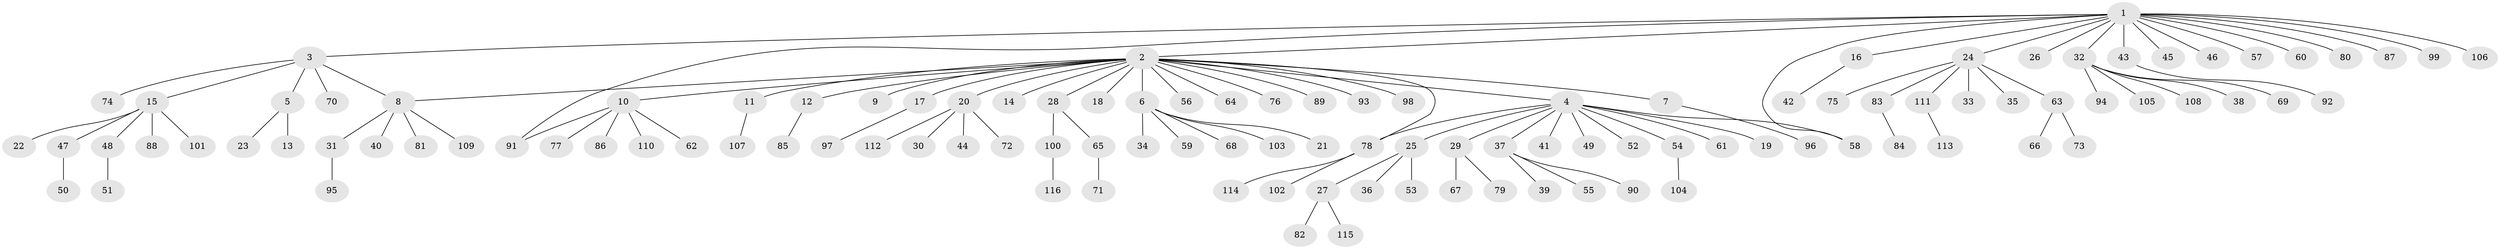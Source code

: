 // coarse degree distribution, {20: 0.029411764705882353, 6: 0.029411764705882353, 11: 0.029411764705882353, 1: 0.8529411764705882, 2: 0.058823529411764705}
// Generated by graph-tools (version 1.1) at 2025/18/03/04/25 18:18:04]
// undirected, 116 vertices, 119 edges
graph export_dot {
graph [start="1"]
  node [color=gray90,style=filled];
  1;
  2;
  3;
  4;
  5;
  6;
  7;
  8;
  9;
  10;
  11;
  12;
  13;
  14;
  15;
  16;
  17;
  18;
  19;
  20;
  21;
  22;
  23;
  24;
  25;
  26;
  27;
  28;
  29;
  30;
  31;
  32;
  33;
  34;
  35;
  36;
  37;
  38;
  39;
  40;
  41;
  42;
  43;
  44;
  45;
  46;
  47;
  48;
  49;
  50;
  51;
  52;
  53;
  54;
  55;
  56;
  57;
  58;
  59;
  60;
  61;
  62;
  63;
  64;
  65;
  66;
  67;
  68;
  69;
  70;
  71;
  72;
  73;
  74;
  75;
  76;
  77;
  78;
  79;
  80;
  81;
  82;
  83;
  84;
  85;
  86;
  87;
  88;
  89;
  90;
  91;
  92;
  93;
  94;
  95;
  96;
  97;
  98;
  99;
  100;
  101;
  102;
  103;
  104;
  105;
  106;
  107;
  108;
  109;
  110;
  111;
  112;
  113;
  114;
  115;
  116;
  1 -- 2;
  1 -- 3;
  1 -- 16;
  1 -- 24;
  1 -- 26;
  1 -- 32;
  1 -- 43;
  1 -- 45;
  1 -- 46;
  1 -- 57;
  1 -- 58;
  1 -- 60;
  1 -- 80;
  1 -- 87;
  1 -- 91;
  1 -- 99;
  1 -- 106;
  2 -- 4;
  2 -- 6;
  2 -- 7;
  2 -- 8;
  2 -- 9;
  2 -- 10;
  2 -- 11;
  2 -- 12;
  2 -- 14;
  2 -- 17;
  2 -- 18;
  2 -- 20;
  2 -- 28;
  2 -- 56;
  2 -- 64;
  2 -- 76;
  2 -- 78;
  2 -- 89;
  2 -- 93;
  2 -- 98;
  3 -- 5;
  3 -- 8;
  3 -- 15;
  3 -- 70;
  3 -- 74;
  4 -- 19;
  4 -- 25;
  4 -- 29;
  4 -- 37;
  4 -- 41;
  4 -- 49;
  4 -- 52;
  4 -- 54;
  4 -- 58;
  4 -- 61;
  4 -- 78;
  5 -- 13;
  5 -- 23;
  6 -- 21;
  6 -- 34;
  6 -- 59;
  6 -- 68;
  6 -- 103;
  7 -- 96;
  8 -- 31;
  8 -- 40;
  8 -- 81;
  8 -- 109;
  10 -- 62;
  10 -- 77;
  10 -- 86;
  10 -- 91;
  10 -- 110;
  11 -- 107;
  12 -- 85;
  15 -- 22;
  15 -- 47;
  15 -- 48;
  15 -- 88;
  15 -- 101;
  16 -- 42;
  17 -- 97;
  20 -- 30;
  20 -- 44;
  20 -- 72;
  20 -- 112;
  24 -- 33;
  24 -- 35;
  24 -- 63;
  24 -- 75;
  24 -- 83;
  24 -- 111;
  25 -- 27;
  25 -- 36;
  25 -- 53;
  27 -- 82;
  27 -- 115;
  28 -- 65;
  28 -- 100;
  29 -- 67;
  29 -- 79;
  31 -- 95;
  32 -- 38;
  32 -- 69;
  32 -- 94;
  32 -- 105;
  32 -- 108;
  37 -- 39;
  37 -- 55;
  37 -- 90;
  43 -- 92;
  47 -- 50;
  48 -- 51;
  54 -- 104;
  63 -- 66;
  63 -- 73;
  65 -- 71;
  78 -- 102;
  78 -- 114;
  83 -- 84;
  100 -- 116;
  111 -- 113;
}
